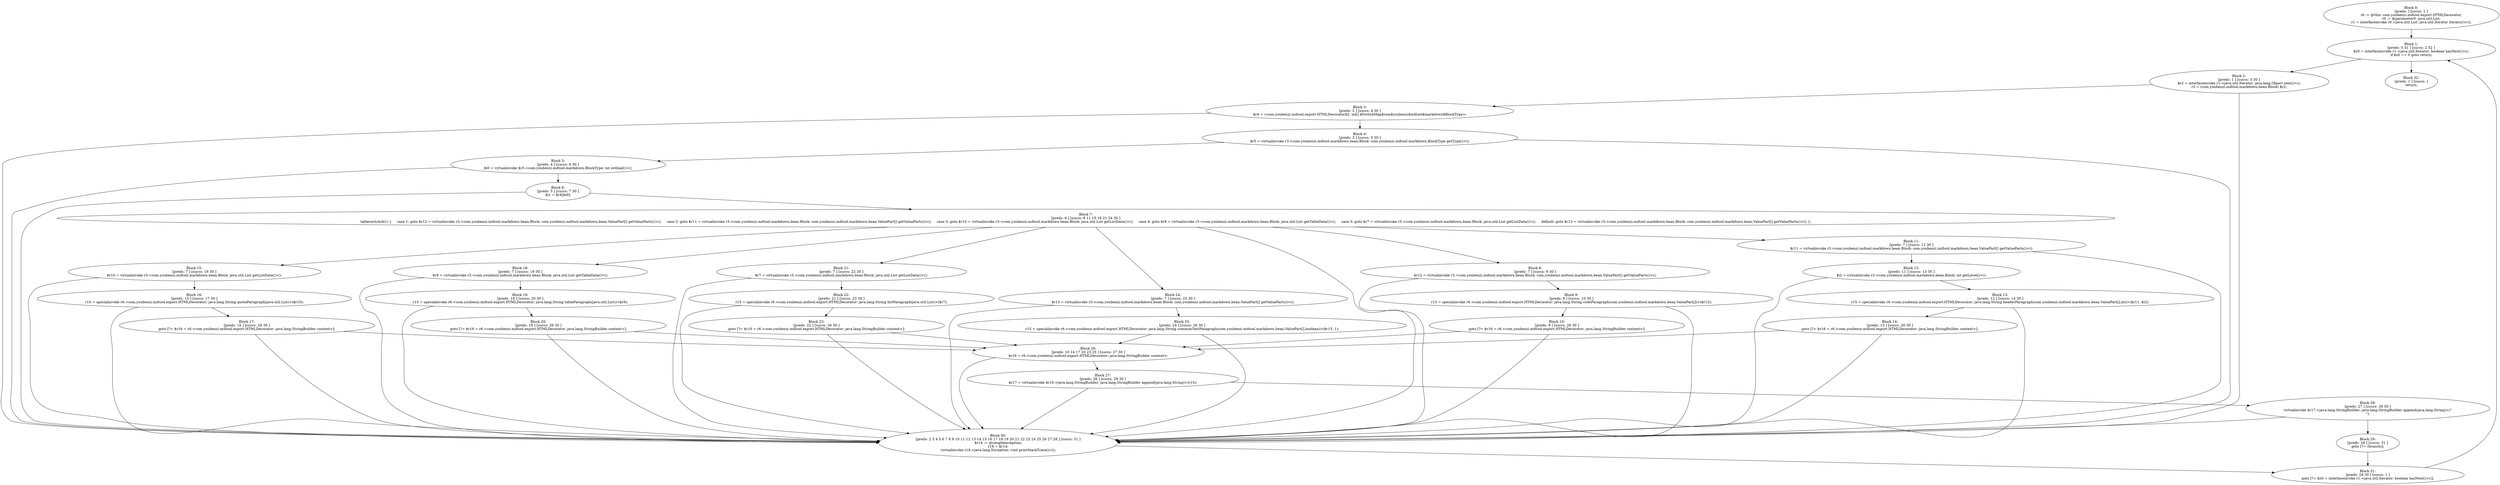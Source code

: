 digraph "unitGraph" {
    "Block 0:
[preds: ] [succs: 1 ]
r6 := @this: com.youbenzi.mdtool.export.HTMLDecorator;
r0 := @parameter0: java.util.List;
r1 = interfaceinvoke r0.<java.util.List: java.util.Iterator iterator()>();
"
    "Block 1:
[preds: 0 31 ] [succs: 2 32 ]
$z0 = interfaceinvoke r1.<java.util.Iterator: boolean hasNext()>();
if $z0 == 0 goto return;
"
    "Block 2:
[preds: 1 ] [succs: 3 30 ]
$r2 = interfaceinvoke r1.<java.util.Iterator: java.lang.Object next()>();
r3 = (com.youbenzi.mdtool.markdown.bean.Block) $r2;
"
    "Block 3:
[preds: 2 ] [succs: 4 30 ]
$r4 = <com.youbenzi.mdtool.export.HTMLDecorator$2: int[] $SwitchMap$com$youbenzi$mdtool$markdown$BlockType>;
"
    "Block 4:
[preds: 3 ] [succs: 5 30 ]
$r5 = virtualinvoke r3.<com.youbenzi.mdtool.markdown.bean.Block: com.youbenzi.mdtool.markdown.BlockType getType()>();
"
    "Block 5:
[preds: 4 ] [succs: 6 30 ]
$i0 = virtualinvoke $r5.<com.youbenzi.mdtool.markdown.BlockType: int ordinal()>();
"
    "Block 6:
[preds: 5 ] [succs: 7 30 ]
$i1 = $r4[$i0];
"
    "Block 7:
[preds: 6 ] [succs: 8 11 15 18 21 24 30 ]
tableswitch($i1) {     case 1: goto $r12 = virtualinvoke r3.<com.youbenzi.mdtool.markdown.bean.Block: com.youbenzi.mdtool.markdown.bean.ValuePart[] getValueParts()>();     case 2: goto $r11 = virtualinvoke r3.<com.youbenzi.mdtool.markdown.bean.Block: com.youbenzi.mdtool.markdown.bean.ValuePart[] getValueParts()>();     case 3: goto $r10 = virtualinvoke r3.<com.youbenzi.mdtool.markdown.bean.Block: java.util.List getListData()>();     case 4: goto $r9 = virtualinvoke r3.<com.youbenzi.mdtool.markdown.bean.Block: java.util.List getTableData()>();     case 5: goto $r7 = virtualinvoke r3.<com.youbenzi.mdtool.markdown.bean.Block: java.util.List getListData()>();     default: goto $r13 = virtualinvoke r3.<com.youbenzi.mdtool.markdown.bean.Block: com.youbenzi.mdtool.markdown.bean.ValuePart[] getValueParts()>(); };
"
    "Block 8:
[preds: 7 ] [succs: 9 30 ]
$r12 = virtualinvoke r3.<com.youbenzi.mdtool.markdown.bean.Block: com.youbenzi.mdtool.markdown.bean.ValuePart[] getValueParts()>();
"
    "Block 9:
[preds: 8 ] [succs: 10 30 ]
r15 = specialinvoke r6.<com.youbenzi.mdtool.export.HTMLDecorator: java.lang.String codeParagraph(com.youbenzi.mdtool.markdown.bean.ValuePart[])>($r12);
"
    "Block 10:
[preds: 9 ] [succs: 26 30 ]
goto [?= $r16 = r6.<com.youbenzi.mdtool.export.HTMLDecorator: java.lang.StringBuilder content>];
"
    "Block 11:
[preds: 7 ] [succs: 12 30 ]
$r11 = virtualinvoke r3.<com.youbenzi.mdtool.markdown.bean.Block: com.youbenzi.mdtool.markdown.bean.ValuePart[] getValueParts()>();
"
    "Block 12:
[preds: 11 ] [succs: 13 30 ]
$i2 = virtualinvoke r3.<com.youbenzi.mdtool.markdown.bean.Block: int getLevel()>();
"
    "Block 13:
[preds: 12 ] [succs: 14 30 ]
r15 = specialinvoke r6.<com.youbenzi.mdtool.export.HTMLDecorator: java.lang.String headerParagraph(com.youbenzi.mdtool.markdown.bean.ValuePart[],int)>($r11, $i2);
"
    "Block 14:
[preds: 13 ] [succs: 26 30 ]
goto [?= $r16 = r6.<com.youbenzi.mdtool.export.HTMLDecorator: java.lang.StringBuilder content>];
"
    "Block 15:
[preds: 7 ] [succs: 16 30 ]
$r10 = virtualinvoke r3.<com.youbenzi.mdtool.markdown.bean.Block: java.util.List getListData()>();
"
    "Block 16:
[preds: 15 ] [succs: 17 30 ]
r15 = specialinvoke r6.<com.youbenzi.mdtool.export.HTMLDecorator: java.lang.String quoteParagraph(java.util.List)>($r10);
"
    "Block 17:
[preds: 16 ] [succs: 26 30 ]
goto [?= $r16 = r6.<com.youbenzi.mdtool.export.HTMLDecorator: java.lang.StringBuilder content>];
"
    "Block 18:
[preds: 7 ] [succs: 19 30 ]
$r9 = virtualinvoke r3.<com.youbenzi.mdtool.markdown.bean.Block: java.util.List getTableData()>();
"
    "Block 19:
[preds: 18 ] [succs: 20 30 ]
r15 = specialinvoke r6.<com.youbenzi.mdtool.export.HTMLDecorator: java.lang.String tableParagraph(java.util.List)>($r9);
"
    "Block 20:
[preds: 19 ] [succs: 26 30 ]
goto [?= $r16 = r6.<com.youbenzi.mdtool.export.HTMLDecorator: java.lang.StringBuilder content>];
"
    "Block 21:
[preds: 7 ] [succs: 22 30 ]
$r7 = virtualinvoke r3.<com.youbenzi.mdtool.markdown.bean.Block: java.util.List getListData()>();
"
    "Block 22:
[preds: 21 ] [succs: 23 30 ]
r15 = specialinvoke r6.<com.youbenzi.mdtool.export.HTMLDecorator: java.lang.String listParagraph(java.util.List)>($r7);
"
    "Block 23:
[preds: 22 ] [succs: 26 30 ]
goto [?= $r16 = r6.<com.youbenzi.mdtool.export.HTMLDecorator: java.lang.StringBuilder content>];
"
    "Block 24:
[preds: 7 ] [succs: 25 30 ]
$r13 = virtualinvoke r3.<com.youbenzi.mdtool.markdown.bean.Block: com.youbenzi.mdtool.markdown.bean.ValuePart[] getValueParts()>();
"
    "Block 25:
[preds: 24 ] [succs: 26 30 ]
r15 = specialinvoke r6.<com.youbenzi.mdtool.export.HTMLDecorator: java.lang.String commonTextParagraph(com.youbenzi.mdtool.markdown.bean.ValuePart[],boolean)>($r13, 1);
"
    "Block 26:
[preds: 10 14 17 20 23 25 ] [succs: 27 30 ]
$r16 = r6.<com.youbenzi.mdtool.export.HTMLDecorator: java.lang.StringBuilder content>;
"
    "Block 27:
[preds: 26 ] [succs: 28 30 ]
$r17 = virtualinvoke $r16.<java.lang.StringBuilder: java.lang.StringBuilder append(java.lang.String)>(r15);
"
    "Block 28:
[preds: 27 ] [succs: 29 30 ]
virtualinvoke $r17.<java.lang.StringBuilder: java.lang.StringBuilder append(java.lang.String)>(\"\n\");
"
    "Block 29:
[preds: 28 ] [succs: 31 ]
goto [?= (branch)];
"
    "Block 30:
[preds: 2 3 4 5 6 7 8 9 10 11 12 13 14 15 16 17 18 19 20 21 22 23 24 25 26 27 28 ] [succs: 31 ]
$r14 := @caughtexception;
r18 = $r14;
virtualinvoke r18.<java.lang.Exception: void printStackTrace()>();
"
    "Block 31:
[preds: 29 30 ] [succs: 1 ]
goto [?= $z0 = interfaceinvoke r1.<java.util.Iterator: boolean hasNext()>()];
"
    "Block 32:
[preds: 1 ] [succs: ]
return;
"
    "Block 0:
[preds: ] [succs: 1 ]
r6 := @this: com.youbenzi.mdtool.export.HTMLDecorator;
r0 := @parameter0: java.util.List;
r1 = interfaceinvoke r0.<java.util.List: java.util.Iterator iterator()>();
"->"Block 1:
[preds: 0 31 ] [succs: 2 32 ]
$z0 = interfaceinvoke r1.<java.util.Iterator: boolean hasNext()>();
if $z0 == 0 goto return;
";
    "Block 1:
[preds: 0 31 ] [succs: 2 32 ]
$z0 = interfaceinvoke r1.<java.util.Iterator: boolean hasNext()>();
if $z0 == 0 goto return;
"->"Block 2:
[preds: 1 ] [succs: 3 30 ]
$r2 = interfaceinvoke r1.<java.util.Iterator: java.lang.Object next()>();
r3 = (com.youbenzi.mdtool.markdown.bean.Block) $r2;
";
    "Block 1:
[preds: 0 31 ] [succs: 2 32 ]
$z0 = interfaceinvoke r1.<java.util.Iterator: boolean hasNext()>();
if $z0 == 0 goto return;
"->"Block 32:
[preds: 1 ] [succs: ]
return;
";
    "Block 2:
[preds: 1 ] [succs: 3 30 ]
$r2 = interfaceinvoke r1.<java.util.Iterator: java.lang.Object next()>();
r3 = (com.youbenzi.mdtool.markdown.bean.Block) $r2;
"->"Block 3:
[preds: 2 ] [succs: 4 30 ]
$r4 = <com.youbenzi.mdtool.export.HTMLDecorator$2: int[] $SwitchMap$com$youbenzi$mdtool$markdown$BlockType>;
";
    "Block 2:
[preds: 1 ] [succs: 3 30 ]
$r2 = interfaceinvoke r1.<java.util.Iterator: java.lang.Object next()>();
r3 = (com.youbenzi.mdtool.markdown.bean.Block) $r2;
"->"Block 30:
[preds: 2 3 4 5 6 7 8 9 10 11 12 13 14 15 16 17 18 19 20 21 22 23 24 25 26 27 28 ] [succs: 31 ]
$r14 := @caughtexception;
r18 = $r14;
virtualinvoke r18.<java.lang.Exception: void printStackTrace()>();
";
    "Block 3:
[preds: 2 ] [succs: 4 30 ]
$r4 = <com.youbenzi.mdtool.export.HTMLDecorator$2: int[] $SwitchMap$com$youbenzi$mdtool$markdown$BlockType>;
"->"Block 4:
[preds: 3 ] [succs: 5 30 ]
$r5 = virtualinvoke r3.<com.youbenzi.mdtool.markdown.bean.Block: com.youbenzi.mdtool.markdown.BlockType getType()>();
";
    "Block 3:
[preds: 2 ] [succs: 4 30 ]
$r4 = <com.youbenzi.mdtool.export.HTMLDecorator$2: int[] $SwitchMap$com$youbenzi$mdtool$markdown$BlockType>;
"->"Block 30:
[preds: 2 3 4 5 6 7 8 9 10 11 12 13 14 15 16 17 18 19 20 21 22 23 24 25 26 27 28 ] [succs: 31 ]
$r14 := @caughtexception;
r18 = $r14;
virtualinvoke r18.<java.lang.Exception: void printStackTrace()>();
";
    "Block 4:
[preds: 3 ] [succs: 5 30 ]
$r5 = virtualinvoke r3.<com.youbenzi.mdtool.markdown.bean.Block: com.youbenzi.mdtool.markdown.BlockType getType()>();
"->"Block 5:
[preds: 4 ] [succs: 6 30 ]
$i0 = virtualinvoke $r5.<com.youbenzi.mdtool.markdown.BlockType: int ordinal()>();
";
    "Block 4:
[preds: 3 ] [succs: 5 30 ]
$r5 = virtualinvoke r3.<com.youbenzi.mdtool.markdown.bean.Block: com.youbenzi.mdtool.markdown.BlockType getType()>();
"->"Block 30:
[preds: 2 3 4 5 6 7 8 9 10 11 12 13 14 15 16 17 18 19 20 21 22 23 24 25 26 27 28 ] [succs: 31 ]
$r14 := @caughtexception;
r18 = $r14;
virtualinvoke r18.<java.lang.Exception: void printStackTrace()>();
";
    "Block 5:
[preds: 4 ] [succs: 6 30 ]
$i0 = virtualinvoke $r5.<com.youbenzi.mdtool.markdown.BlockType: int ordinal()>();
"->"Block 6:
[preds: 5 ] [succs: 7 30 ]
$i1 = $r4[$i0];
";
    "Block 5:
[preds: 4 ] [succs: 6 30 ]
$i0 = virtualinvoke $r5.<com.youbenzi.mdtool.markdown.BlockType: int ordinal()>();
"->"Block 30:
[preds: 2 3 4 5 6 7 8 9 10 11 12 13 14 15 16 17 18 19 20 21 22 23 24 25 26 27 28 ] [succs: 31 ]
$r14 := @caughtexception;
r18 = $r14;
virtualinvoke r18.<java.lang.Exception: void printStackTrace()>();
";
    "Block 6:
[preds: 5 ] [succs: 7 30 ]
$i1 = $r4[$i0];
"->"Block 7:
[preds: 6 ] [succs: 8 11 15 18 21 24 30 ]
tableswitch($i1) {     case 1: goto $r12 = virtualinvoke r3.<com.youbenzi.mdtool.markdown.bean.Block: com.youbenzi.mdtool.markdown.bean.ValuePart[] getValueParts()>();     case 2: goto $r11 = virtualinvoke r3.<com.youbenzi.mdtool.markdown.bean.Block: com.youbenzi.mdtool.markdown.bean.ValuePart[] getValueParts()>();     case 3: goto $r10 = virtualinvoke r3.<com.youbenzi.mdtool.markdown.bean.Block: java.util.List getListData()>();     case 4: goto $r9 = virtualinvoke r3.<com.youbenzi.mdtool.markdown.bean.Block: java.util.List getTableData()>();     case 5: goto $r7 = virtualinvoke r3.<com.youbenzi.mdtool.markdown.bean.Block: java.util.List getListData()>();     default: goto $r13 = virtualinvoke r3.<com.youbenzi.mdtool.markdown.bean.Block: com.youbenzi.mdtool.markdown.bean.ValuePart[] getValueParts()>(); };
";
    "Block 6:
[preds: 5 ] [succs: 7 30 ]
$i1 = $r4[$i0];
"->"Block 30:
[preds: 2 3 4 5 6 7 8 9 10 11 12 13 14 15 16 17 18 19 20 21 22 23 24 25 26 27 28 ] [succs: 31 ]
$r14 := @caughtexception;
r18 = $r14;
virtualinvoke r18.<java.lang.Exception: void printStackTrace()>();
";
    "Block 7:
[preds: 6 ] [succs: 8 11 15 18 21 24 30 ]
tableswitch($i1) {     case 1: goto $r12 = virtualinvoke r3.<com.youbenzi.mdtool.markdown.bean.Block: com.youbenzi.mdtool.markdown.bean.ValuePart[] getValueParts()>();     case 2: goto $r11 = virtualinvoke r3.<com.youbenzi.mdtool.markdown.bean.Block: com.youbenzi.mdtool.markdown.bean.ValuePart[] getValueParts()>();     case 3: goto $r10 = virtualinvoke r3.<com.youbenzi.mdtool.markdown.bean.Block: java.util.List getListData()>();     case 4: goto $r9 = virtualinvoke r3.<com.youbenzi.mdtool.markdown.bean.Block: java.util.List getTableData()>();     case 5: goto $r7 = virtualinvoke r3.<com.youbenzi.mdtool.markdown.bean.Block: java.util.List getListData()>();     default: goto $r13 = virtualinvoke r3.<com.youbenzi.mdtool.markdown.bean.Block: com.youbenzi.mdtool.markdown.bean.ValuePart[] getValueParts()>(); };
"->"Block 8:
[preds: 7 ] [succs: 9 30 ]
$r12 = virtualinvoke r3.<com.youbenzi.mdtool.markdown.bean.Block: com.youbenzi.mdtool.markdown.bean.ValuePart[] getValueParts()>();
";
    "Block 7:
[preds: 6 ] [succs: 8 11 15 18 21 24 30 ]
tableswitch($i1) {     case 1: goto $r12 = virtualinvoke r3.<com.youbenzi.mdtool.markdown.bean.Block: com.youbenzi.mdtool.markdown.bean.ValuePart[] getValueParts()>();     case 2: goto $r11 = virtualinvoke r3.<com.youbenzi.mdtool.markdown.bean.Block: com.youbenzi.mdtool.markdown.bean.ValuePart[] getValueParts()>();     case 3: goto $r10 = virtualinvoke r3.<com.youbenzi.mdtool.markdown.bean.Block: java.util.List getListData()>();     case 4: goto $r9 = virtualinvoke r3.<com.youbenzi.mdtool.markdown.bean.Block: java.util.List getTableData()>();     case 5: goto $r7 = virtualinvoke r3.<com.youbenzi.mdtool.markdown.bean.Block: java.util.List getListData()>();     default: goto $r13 = virtualinvoke r3.<com.youbenzi.mdtool.markdown.bean.Block: com.youbenzi.mdtool.markdown.bean.ValuePart[] getValueParts()>(); };
"->"Block 11:
[preds: 7 ] [succs: 12 30 ]
$r11 = virtualinvoke r3.<com.youbenzi.mdtool.markdown.bean.Block: com.youbenzi.mdtool.markdown.bean.ValuePart[] getValueParts()>();
";
    "Block 7:
[preds: 6 ] [succs: 8 11 15 18 21 24 30 ]
tableswitch($i1) {     case 1: goto $r12 = virtualinvoke r3.<com.youbenzi.mdtool.markdown.bean.Block: com.youbenzi.mdtool.markdown.bean.ValuePart[] getValueParts()>();     case 2: goto $r11 = virtualinvoke r3.<com.youbenzi.mdtool.markdown.bean.Block: com.youbenzi.mdtool.markdown.bean.ValuePart[] getValueParts()>();     case 3: goto $r10 = virtualinvoke r3.<com.youbenzi.mdtool.markdown.bean.Block: java.util.List getListData()>();     case 4: goto $r9 = virtualinvoke r3.<com.youbenzi.mdtool.markdown.bean.Block: java.util.List getTableData()>();     case 5: goto $r7 = virtualinvoke r3.<com.youbenzi.mdtool.markdown.bean.Block: java.util.List getListData()>();     default: goto $r13 = virtualinvoke r3.<com.youbenzi.mdtool.markdown.bean.Block: com.youbenzi.mdtool.markdown.bean.ValuePart[] getValueParts()>(); };
"->"Block 15:
[preds: 7 ] [succs: 16 30 ]
$r10 = virtualinvoke r3.<com.youbenzi.mdtool.markdown.bean.Block: java.util.List getListData()>();
";
    "Block 7:
[preds: 6 ] [succs: 8 11 15 18 21 24 30 ]
tableswitch($i1) {     case 1: goto $r12 = virtualinvoke r3.<com.youbenzi.mdtool.markdown.bean.Block: com.youbenzi.mdtool.markdown.bean.ValuePart[] getValueParts()>();     case 2: goto $r11 = virtualinvoke r3.<com.youbenzi.mdtool.markdown.bean.Block: com.youbenzi.mdtool.markdown.bean.ValuePart[] getValueParts()>();     case 3: goto $r10 = virtualinvoke r3.<com.youbenzi.mdtool.markdown.bean.Block: java.util.List getListData()>();     case 4: goto $r9 = virtualinvoke r3.<com.youbenzi.mdtool.markdown.bean.Block: java.util.List getTableData()>();     case 5: goto $r7 = virtualinvoke r3.<com.youbenzi.mdtool.markdown.bean.Block: java.util.List getListData()>();     default: goto $r13 = virtualinvoke r3.<com.youbenzi.mdtool.markdown.bean.Block: com.youbenzi.mdtool.markdown.bean.ValuePart[] getValueParts()>(); };
"->"Block 18:
[preds: 7 ] [succs: 19 30 ]
$r9 = virtualinvoke r3.<com.youbenzi.mdtool.markdown.bean.Block: java.util.List getTableData()>();
";
    "Block 7:
[preds: 6 ] [succs: 8 11 15 18 21 24 30 ]
tableswitch($i1) {     case 1: goto $r12 = virtualinvoke r3.<com.youbenzi.mdtool.markdown.bean.Block: com.youbenzi.mdtool.markdown.bean.ValuePart[] getValueParts()>();     case 2: goto $r11 = virtualinvoke r3.<com.youbenzi.mdtool.markdown.bean.Block: com.youbenzi.mdtool.markdown.bean.ValuePart[] getValueParts()>();     case 3: goto $r10 = virtualinvoke r3.<com.youbenzi.mdtool.markdown.bean.Block: java.util.List getListData()>();     case 4: goto $r9 = virtualinvoke r3.<com.youbenzi.mdtool.markdown.bean.Block: java.util.List getTableData()>();     case 5: goto $r7 = virtualinvoke r3.<com.youbenzi.mdtool.markdown.bean.Block: java.util.List getListData()>();     default: goto $r13 = virtualinvoke r3.<com.youbenzi.mdtool.markdown.bean.Block: com.youbenzi.mdtool.markdown.bean.ValuePart[] getValueParts()>(); };
"->"Block 21:
[preds: 7 ] [succs: 22 30 ]
$r7 = virtualinvoke r3.<com.youbenzi.mdtool.markdown.bean.Block: java.util.List getListData()>();
";
    "Block 7:
[preds: 6 ] [succs: 8 11 15 18 21 24 30 ]
tableswitch($i1) {     case 1: goto $r12 = virtualinvoke r3.<com.youbenzi.mdtool.markdown.bean.Block: com.youbenzi.mdtool.markdown.bean.ValuePart[] getValueParts()>();     case 2: goto $r11 = virtualinvoke r3.<com.youbenzi.mdtool.markdown.bean.Block: com.youbenzi.mdtool.markdown.bean.ValuePart[] getValueParts()>();     case 3: goto $r10 = virtualinvoke r3.<com.youbenzi.mdtool.markdown.bean.Block: java.util.List getListData()>();     case 4: goto $r9 = virtualinvoke r3.<com.youbenzi.mdtool.markdown.bean.Block: java.util.List getTableData()>();     case 5: goto $r7 = virtualinvoke r3.<com.youbenzi.mdtool.markdown.bean.Block: java.util.List getListData()>();     default: goto $r13 = virtualinvoke r3.<com.youbenzi.mdtool.markdown.bean.Block: com.youbenzi.mdtool.markdown.bean.ValuePart[] getValueParts()>(); };
"->"Block 24:
[preds: 7 ] [succs: 25 30 ]
$r13 = virtualinvoke r3.<com.youbenzi.mdtool.markdown.bean.Block: com.youbenzi.mdtool.markdown.bean.ValuePart[] getValueParts()>();
";
    "Block 7:
[preds: 6 ] [succs: 8 11 15 18 21 24 30 ]
tableswitch($i1) {     case 1: goto $r12 = virtualinvoke r3.<com.youbenzi.mdtool.markdown.bean.Block: com.youbenzi.mdtool.markdown.bean.ValuePart[] getValueParts()>();     case 2: goto $r11 = virtualinvoke r3.<com.youbenzi.mdtool.markdown.bean.Block: com.youbenzi.mdtool.markdown.bean.ValuePart[] getValueParts()>();     case 3: goto $r10 = virtualinvoke r3.<com.youbenzi.mdtool.markdown.bean.Block: java.util.List getListData()>();     case 4: goto $r9 = virtualinvoke r3.<com.youbenzi.mdtool.markdown.bean.Block: java.util.List getTableData()>();     case 5: goto $r7 = virtualinvoke r3.<com.youbenzi.mdtool.markdown.bean.Block: java.util.List getListData()>();     default: goto $r13 = virtualinvoke r3.<com.youbenzi.mdtool.markdown.bean.Block: com.youbenzi.mdtool.markdown.bean.ValuePart[] getValueParts()>(); };
"->"Block 30:
[preds: 2 3 4 5 6 7 8 9 10 11 12 13 14 15 16 17 18 19 20 21 22 23 24 25 26 27 28 ] [succs: 31 ]
$r14 := @caughtexception;
r18 = $r14;
virtualinvoke r18.<java.lang.Exception: void printStackTrace()>();
";
    "Block 8:
[preds: 7 ] [succs: 9 30 ]
$r12 = virtualinvoke r3.<com.youbenzi.mdtool.markdown.bean.Block: com.youbenzi.mdtool.markdown.bean.ValuePart[] getValueParts()>();
"->"Block 9:
[preds: 8 ] [succs: 10 30 ]
r15 = specialinvoke r6.<com.youbenzi.mdtool.export.HTMLDecorator: java.lang.String codeParagraph(com.youbenzi.mdtool.markdown.bean.ValuePart[])>($r12);
";
    "Block 8:
[preds: 7 ] [succs: 9 30 ]
$r12 = virtualinvoke r3.<com.youbenzi.mdtool.markdown.bean.Block: com.youbenzi.mdtool.markdown.bean.ValuePart[] getValueParts()>();
"->"Block 30:
[preds: 2 3 4 5 6 7 8 9 10 11 12 13 14 15 16 17 18 19 20 21 22 23 24 25 26 27 28 ] [succs: 31 ]
$r14 := @caughtexception;
r18 = $r14;
virtualinvoke r18.<java.lang.Exception: void printStackTrace()>();
";
    "Block 9:
[preds: 8 ] [succs: 10 30 ]
r15 = specialinvoke r6.<com.youbenzi.mdtool.export.HTMLDecorator: java.lang.String codeParagraph(com.youbenzi.mdtool.markdown.bean.ValuePart[])>($r12);
"->"Block 10:
[preds: 9 ] [succs: 26 30 ]
goto [?= $r16 = r6.<com.youbenzi.mdtool.export.HTMLDecorator: java.lang.StringBuilder content>];
";
    "Block 9:
[preds: 8 ] [succs: 10 30 ]
r15 = specialinvoke r6.<com.youbenzi.mdtool.export.HTMLDecorator: java.lang.String codeParagraph(com.youbenzi.mdtool.markdown.bean.ValuePart[])>($r12);
"->"Block 30:
[preds: 2 3 4 5 6 7 8 9 10 11 12 13 14 15 16 17 18 19 20 21 22 23 24 25 26 27 28 ] [succs: 31 ]
$r14 := @caughtexception;
r18 = $r14;
virtualinvoke r18.<java.lang.Exception: void printStackTrace()>();
";
    "Block 10:
[preds: 9 ] [succs: 26 30 ]
goto [?= $r16 = r6.<com.youbenzi.mdtool.export.HTMLDecorator: java.lang.StringBuilder content>];
"->"Block 26:
[preds: 10 14 17 20 23 25 ] [succs: 27 30 ]
$r16 = r6.<com.youbenzi.mdtool.export.HTMLDecorator: java.lang.StringBuilder content>;
";
    "Block 10:
[preds: 9 ] [succs: 26 30 ]
goto [?= $r16 = r6.<com.youbenzi.mdtool.export.HTMLDecorator: java.lang.StringBuilder content>];
"->"Block 30:
[preds: 2 3 4 5 6 7 8 9 10 11 12 13 14 15 16 17 18 19 20 21 22 23 24 25 26 27 28 ] [succs: 31 ]
$r14 := @caughtexception;
r18 = $r14;
virtualinvoke r18.<java.lang.Exception: void printStackTrace()>();
";
    "Block 11:
[preds: 7 ] [succs: 12 30 ]
$r11 = virtualinvoke r3.<com.youbenzi.mdtool.markdown.bean.Block: com.youbenzi.mdtool.markdown.bean.ValuePart[] getValueParts()>();
"->"Block 12:
[preds: 11 ] [succs: 13 30 ]
$i2 = virtualinvoke r3.<com.youbenzi.mdtool.markdown.bean.Block: int getLevel()>();
";
    "Block 11:
[preds: 7 ] [succs: 12 30 ]
$r11 = virtualinvoke r3.<com.youbenzi.mdtool.markdown.bean.Block: com.youbenzi.mdtool.markdown.bean.ValuePart[] getValueParts()>();
"->"Block 30:
[preds: 2 3 4 5 6 7 8 9 10 11 12 13 14 15 16 17 18 19 20 21 22 23 24 25 26 27 28 ] [succs: 31 ]
$r14 := @caughtexception;
r18 = $r14;
virtualinvoke r18.<java.lang.Exception: void printStackTrace()>();
";
    "Block 12:
[preds: 11 ] [succs: 13 30 ]
$i2 = virtualinvoke r3.<com.youbenzi.mdtool.markdown.bean.Block: int getLevel()>();
"->"Block 13:
[preds: 12 ] [succs: 14 30 ]
r15 = specialinvoke r6.<com.youbenzi.mdtool.export.HTMLDecorator: java.lang.String headerParagraph(com.youbenzi.mdtool.markdown.bean.ValuePart[],int)>($r11, $i2);
";
    "Block 12:
[preds: 11 ] [succs: 13 30 ]
$i2 = virtualinvoke r3.<com.youbenzi.mdtool.markdown.bean.Block: int getLevel()>();
"->"Block 30:
[preds: 2 3 4 5 6 7 8 9 10 11 12 13 14 15 16 17 18 19 20 21 22 23 24 25 26 27 28 ] [succs: 31 ]
$r14 := @caughtexception;
r18 = $r14;
virtualinvoke r18.<java.lang.Exception: void printStackTrace()>();
";
    "Block 13:
[preds: 12 ] [succs: 14 30 ]
r15 = specialinvoke r6.<com.youbenzi.mdtool.export.HTMLDecorator: java.lang.String headerParagraph(com.youbenzi.mdtool.markdown.bean.ValuePart[],int)>($r11, $i2);
"->"Block 14:
[preds: 13 ] [succs: 26 30 ]
goto [?= $r16 = r6.<com.youbenzi.mdtool.export.HTMLDecorator: java.lang.StringBuilder content>];
";
    "Block 13:
[preds: 12 ] [succs: 14 30 ]
r15 = specialinvoke r6.<com.youbenzi.mdtool.export.HTMLDecorator: java.lang.String headerParagraph(com.youbenzi.mdtool.markdown.bean.ValuePart[],int)>($r11, $i2);
"->"Block 30:
[preds: 2 3 4 5 6 7 8 9 10 11 12 13 14 15 16 17 18 19 20 21 22 23 24 25 26 27 28 ] [succs: 31 ]
$r14 := @caughtexception;
r18 = $r14;
virtualinvoke r18.<java.lang.Exception: void printStackTrace()>();
";
    "Block 14:
[preds: 13 ] [succs: 26 30 ]
goto [?= $r16 = r6.<com.youbenzi.mdtool.export.HTMLDecorator: java.lang.StringBuilder content>];
"->"Block 26:
[preds: 10 14 17 20 23 25 ] [succs: 27 30 ]
$r16 = r6.<com.youbenzi.mdtool.export.HTMLDecorator: java.lang.StringBuilder content>;
";
    "Block 14:
[preds: 13 ] [succs: 26 30 ]
goto [?= $r16 = r6.<com.youbenzi.mdtool.export.HTMLDecorator: java.lang.StringBuilder content>];
"->"Block 30:
[preds: 2 3 4 5 6 7 8 9 10 11 12 13 14 15 16 17 18 19 20 21 22 23 24 25 26 27 28 ] [succs: 31 ]
$r14 := @caughtexception;
r18 = $r14;
virtualinvoke r18.<java.lang.Exception: void printStackTrace()>();
";
    "Block 15:
[preds: 7 ] [succs: 16 30 ]
$r10 = virtualinvoke r3.<com.youbenzi.mdtool.markdown.bean.Block: java.util.List getListData()>();
"->"Block 16:
[preds: 15 ] [succs: 17 30 ]
r15 = specialinvoke r6.<com.youbenzi.mdtool.export.HTMLDecorator: java.lang.String quoteParagraph(java.util.List)>($r10);
";
    "Block 15:
[preds: 7 ] [succs: 16 30 ]
$r10 = virtualinvoke r3.<com.youbenzi.mdtool.markdown.bean.Block: java.util.List getListData()>();
"->"Block 30:
[preds: 2 3 4 5 6 7 8 9 10 11 12 13 14 15 16 17 18 19 20 21 22 23 24 25 26 27 28 ] [succs: 31 ]
$r14 := @caughtexception;
r18 = $r14;
virtualinvoke r18.<java.lang.Exception: void printStackTrace()>();
";
    "Block 16:
[preds: 15 ] [succs: 17 30 ]
r15 = specialinvoke r6.<com.youbenzi.mdtool.export.HTMLDecorator: java.lang.String quoteParagraph(java.util.List)>($r10);
"->"Block 17:
[preds: 16 ] [succs: 26 30 ]
goto [?= $r16 = r6.<com.youbenzi.mdtool.export.HTMLDecorator: java.lang.StringBuilder content>];
";
    "Block 16:
[preds: 15 ] [succs: 17 30 ]
r15 = specialinvoke r6.<com.youbenzi.mdtool.export.HTMLDecorator: java.lang.String quoteParagraph(java.util.List)>($r10);
"->"Block 30:
[preds: 2 3 4 5 6 7 8 9 10 11 12 13 14 15 16 17 18 19 20 21 22 23 24 25 26 27 28 ] [succs: 31 ]
$r14 := @caughtexception;
r18 = $r14;
virtualinvoke r18.<java.lang.Exception: void printStackTrace()>();
";
    "Block 17:
[preds: 16 ] [succs: 26 30 ]
goto [?= $r16 = r6.<com.youbenzi.mdtool.export.HTMLDecorator: java.lang.StringBuilder content>];
"->"Block 26:
[preds: 10 14 17 20 23 25 ] [succs: 27 30 ]
$r16 = r6.<com.youbenzi.mdtool.export.HTMLDecorator: java.lang.StringBuilder content>;
";
    "Block 17:
[preds: 16 ] [succs: 26 30 ]
goto [?= $r16 = r6.<com.youbenzi.mdtool.export.HTMLDecorator: java.lang.StringBuilder content>];
"->"Block 30:
[preds: 2 3 4 5 6 7 8 9 10 11 12 13 14 15 16 17 18 19 20 21 22 23 24 25 26 27 28 ] [succs: 31 ]
$r14 := @caughtexception;
r18 = $r14;
virtualinvoke r18.<java.lang.Exception: void printStackTrace()>();
";
    "Block 18:
[preds: 7 ] [succs: 19 30 ]
$r9 = virtualinvoke r3.<com.youbenzi.mdtool.markdown.bean.Block: java.util.List getTableData()>();
"->"Block 19:
[preds: 18 ] [succs: 20 30 ]
r15 = specialinvoke r6.<com.youbenzi.mdtool.export.HTMLDecorator: java.lang.String tableParagraph(java.util.List)>($r9);
";
    "Block 18:
[preds: 7 ] [succs: 19 30 ]
$r9 = virtualinvoke r3.<com.youbenzi.mdtool.markdown.bean.Block: java.util.List getTableData()>();
"->"Block 30:
[preds: 2 3 4 5 6 7 8 9 10 11 12 13 14 15 16 17 18 19 20 21 22 23 24 25 26 27 28 ] [succs: 31 ]
$r14 := @caughtexception;
r18 = $r14;
virtualinvoke r18.<java.lang.Exception: void printStackTrace()>();
";
    "Block 19:
[preds: 18 ] [succs: 20 30 ]
r15 = specialinvoke r6.<com.youbenzi.mdtool.export.HTMLDecorator: java.lang.String tableParagraph(java.util.List)>($r9);
"->"Block 20:
[preds: 19 ] [succs: 26 30 ]
goto [?= $r16 = r6.<com.youbenzi.mdtool.export.HTMLDecorator: java.lang.StringBuilder content>];
";
    "Block 19:
[preds: 18 ] [succs: 20 30 ]
r15 = specialinvoke r6.<com.youbenzi.mdtool.export.HTMLDecorator: java.lang.String tableParagraph(java.util.List)>($r9);
"->"Block 30:
[preds: 2 3 4 5 6 7 8 9 10 11 12 13 14 15 16 17 18 19 20 21 22 23 24 25 26 27 28 ] [succs: 31 ]
$r14 := @caughtexception;
r18 = $r14;
virtualinvoke r18.<java.lang.Exception: void printStackTrace()>();
";
    "Block 20:
[preds: 19 ] [succs: 26 30 ]
goto [?= $r16 = r6.<com.youbenzi.mdtool.export.HTMLDecorator: java.lang.StringBuilder content>];
"->"Block 26:
[preds: 10 14 17 20 23 25 ] [succs: 27 30 ]
$r16 = r6.<com.youbenzi.mdtool.export.HTMLDecorator: java.lang.StringBuilder content>;
";
    "Block 20:
[preds: 19 ] [succs: 26 30 ]
goto [?= $r16 = r6.<com.youbenzi.mdtool.export.HTMLDecorator: java.lang.StringBuilder content>];
"->"Block 30:
[preds: 2 3 4 5 6 7 8 9 10 11 12 13 14 15 16 17 18 19 20 21 22 23 24 25 26 27 28 ] [succs: 31 ]
$r14 := @caughtexception;
r18 = $r14;
virtualinvoke r18.<java.lang.Exception: void printStackTrace()>();
";
    "Block 21:
[preds: 7 ] [succs: 22 30 ]
$r7 = virtualinvoke r3.<com.youbenzi.mdtool.markdown.bean.Block: java.util.List getListData()>();
"->"Block 22:
[preds: 21 ] [succs: 23 30 ]
r15 = specialinvoke r6.<com.youbenzi.mdtool.export.HTMLDecorator: java.lang.String listParagraph(java.util.List)>($r7);
";
    "Block 21:
[preds: 7 ] [succs: 22 30 ]
$r7 = virtualinvoke r3.<com.youbenzi.mdtool.markdown.bean.Block: java.util.List getListData()>();
"->"Block 30:
[preds: 2 3 4 5 6 7 8 9 10 11 12 13 14 15 16 17 18 19 20 21 22 23 24 25 26 27 28 ] [succs: 31 ]
$r14 := @caughtexception;
r18 = $r14;
virtualinvoke r18.<java.lang.Exception: void printStackTrace()>();
";
    "Block 22:
[preds: 21 ] [succs: 23 30 ]
r15 = specialinvoke r6.<com.youbenzi.mdtool.export.HTMLDecorator: java.lang.String listParagraph(java.util.List)>($r7);
"->"Block 23:
[preds: 22 ] [succs: 26 30 ]
goto [?= $r16 = r6.<com.youbenzi.mdtool.export.HTMLDecorator: java.lang.StringBuilder content>];
";
    "Block 22:
[preds: 21 ] [succs: 23 30 ]
r15 = specialinvoke r6.<com.youbenzi.mdtool.export.HTMLDecorator: java.lang.String listParagraph(java.util.List)>($r7);
"->"Block 30:
[preds: 2 3 4 5 6 7 8 9 10 11 12 13 14 15 16 17 18 19 20 21 22 23 24 25 26 27 28 ] [succs: 31 ]
$r14 := @caughtexception;
r18 = $r14;
virtualinvoke r18.<java.lang.Exception: void printStackTrace()>();
";
    "Block 23:
[preds: 22 ] [succs: 26 30 ]
goto [?= $r16 = r6.<com.youbenzi.mdtool.export.HTMLDecorator: java.lang.StringBuilder content>];
"->"Block 26:
[preds: 10 14 17 20 23 25 ] [succs: 27 30 ]
$r16 = r6.<com.youbenzi.mdtool.export.HTMLDecorator: java.lang.StringBuilder content>;
";
    "Block 23:
[preds: 22 ] [succs: 26 30 ]
goto [?= $r16 = r6.<com.youbenzi.mdtool.export.HTMLDecorator: java.lang.StringBuilder content>];
"->"Block 30:
[preds: 2 3 4 5 6 7 8 9 10 11 12 13 14 15 16 17 18 19 20 21 22 23 24 25 26 27 28 ] [succs: 31 ]
$r14 := @caughtexception;
r18 = $r14;
virtualinvoke r18.<java.lang.Exception: void printStackTrace()>();
";
    "Block 24:
[preds: 7 ] [succs: 25 30 ]
$r13 = virtualinvoke r3.<com.youbenzi.mdtool.markdown.bean.Block: com.youbenzi.mdtool.markdown.bean.ValuePart[] getValueParts()>();
"->"Block 25:
[preds: 24 ] [succs: 26 30 ]
r15 = specialinvoke r6.<com.youbenzi.mdtool.export.HTMLDecorator: java.lang.String commonTextParagraph(com.youbenzi.mdtool.markdown.bean.ValuePart[],boolean)>($r13, 1);
";
    "Block 24:
[preds: 7 ] [succs: 25 30 ]
$r13 = virtualinvoke r3.<com.youbenzi.mdtool.markdown.bean.Block: com.youbenzi.mdtool.markdown.bean.ValuePart[] getValueParts()>();
"->"Block 30:
[preds: 2 3 4 5 6 7 8 9 10 11 12 13 14 15 16 17 18 19 20 21 22 23 24 25 26 27 28 ] [succs: 31 ]
$r14 := @caughtexception;
r18 = $r14;
virtualinvoke r18.<java.lang.Exception: void printStackTrace()>();
";
    "Block 25:
[preds: 24 ] [succs: 26 30 ]
r15 = specialinvoke r6.<com.youbenzi.mdtool.export.HTMLDecorator: java.lang.String commonTextParagraph(com.youbenzi.mdtool.markdown.bean.ValuePart[],boolean)>($r13, 1);
"->"Block 26:
[preds: 10 14 17 20 23 25 ] [succs: 27 30 ]
$r16 = r6.<com.youbenzi.mdtool.export.HTMLDecorator: java.lang.StringBuilder content>;
";
    "Block 25:
[preds: 24 ] [succs: 26 30 ]
r15 = specialinvoke r6.<com.youbenzi.mdtool.export.HTMLDecorator: java.lang.String commonTextParagraph(com.youbenzi.mdtool.markdown.bean.ValuePart[],boolean)>($r13, 1);
"->"Block 30:
[preds: 2 3 4 5 6 7 8 9 10 11 12 13 14 15 16 17 18 19 20 21 22 23 24 25 26 27 28 ] [succs: 31 ]
$r14 := @caughtexception;
r18 = $r14;
virtualinvoke r18.<java.lang.Exception: void printStackTrace()>();
";
    "Block 26:
[preds: 10 14 17 20 23 25 ] [succs: 27 30 ]
$r16 = r6.<com.youbenzi.mdtool.export.HTMLDecorator: java.lang.StringBuilder content>;
"->"Block 27:
[preds: 26 ] [succs: 28 30 ]
$r17 = virtualinvoke $r16.<java.lang.StringBuilder: java.lang.StringBuilder append(java.lang.String)>(r15);
";
    "Block 26:
[preds: 10 14 17 20 23 25 ] [succs: 27 30 ]
$r16 = r6.<com.youbenzi.mdtool.export.HTMLDecorator: java.lang.StringBuilder content>;
"->"Block 30:
[preds: 2 3 4 5 6 7 8 9 10 11 12 13 14 15 16 17 18 19 20 21 22 23 24 25 26 27 28 ] [succs: 31 ]
$r14 := @caughtexception;
r18 = $r14;
virtualinvoke r18.<java.lang.Exception: void printStackTrace()>();
";
    "Block 27:
[preds: 26 ] [succs: 28 30 ]
$r17 = virtualinvoke $r16.<java.lang.StringBuilder: java.lang.StringBuilder append(java.lang.String)>(r15);
"->"Block 28:
[preds: 27 ] [succs: 29 30 ]
virtualinvoke $r17.<java.lang.StringBuilder: java.lang.StringBuilder append(java.lang.String)>(\"\n\");
";
    "Block 27:
[preds: 26 ] [succs: 28 30 ]
$r17 = virtualinvoke $r16.<java.lang.StringBuilder: java.lang.StringBuilder append(java.lang.String)>(r15);
"->"Block 30:
[preds: 2 3 4 5 6 7 8 9 10 11 12 13 14 15 16 17 18 19 20 21 22 23 24 25 26 27 28 ] [succs: 31 ]
$r14 := @caughtexception;
r18 = $r14;
virtualinvoke r18.<java.lang.Exception: void printStackTrace()>();
";
    "Block 28:
[preds: 27 ] [succs: 29 30 ]
virtualinvoke $r17.<java.lang.StringBuilder: java.lang.StringBuilder append(java.lang.String)>(\"\n\");
"->"Block 29:
[preds: 28 ] [succs: 31 ]
goto [?= (branch)];
";
    "Block 28:
[preds: 27 ] [succs: 29 30 ]
virtualinvoke $r17.<java.lang.StringBuilder: java.lang.StringBuilder append(java.lang.String)>(\"\n\");
"->"Block 30:
[preds: 2 3 4 5 6 7 8 9 10 11 12 13 14 15 16 17 18 19 20 21 22 23 24 25 26 27 28 ] [succs: 31 ]
$r14 := @caughtexception;
r18 = $r14;
virtualinvoke r18.<java.lang.Exception: void printStackTrace()>();
";
    "Block 29:
[preds: 28 ] [succs: 31 ]
goto [?= (branch)];
"->"Block 31:
[preds: 29 30 ] [succs: 1 ]
goto [?= $z0 = interfaceinvoke r1.<java.util.Iterator: boolean hasNext()>()];
";
    "Block 30:
[preds: 2 3 4 5 6 7 8 9 10 11 12 13 14 15 16 17 18 19 20 21 22 23 24 25 26 27 28 ] [succs: 31 ]
$r14 := @caughtexception;
r18 = $r14;
virtualinvoke r18.<java.lang.Exception: void printStackTrace()>();
"->"Block 31:
[preds: 29 30 ] [succs: 1 ]
goto [?= $z0 = interfaceinvoke r1.<java.util.Iterator: boolean hasNext()>()];
";
    "Block 31:
[preds: 29 30 ] [succs: 1 ]
goto [?= $z0 = interfaceinvoke r1.<java.util.Iterator: boolean hasNext()>()];
"->"Block 1:
[preds: 0 31 ] [succs: 2 32 ]
$z0 = interfaceinvoke r1.<java.util.Iterator: boolean hasNext()>();
if $z0 == 0 goto return;
";
}

